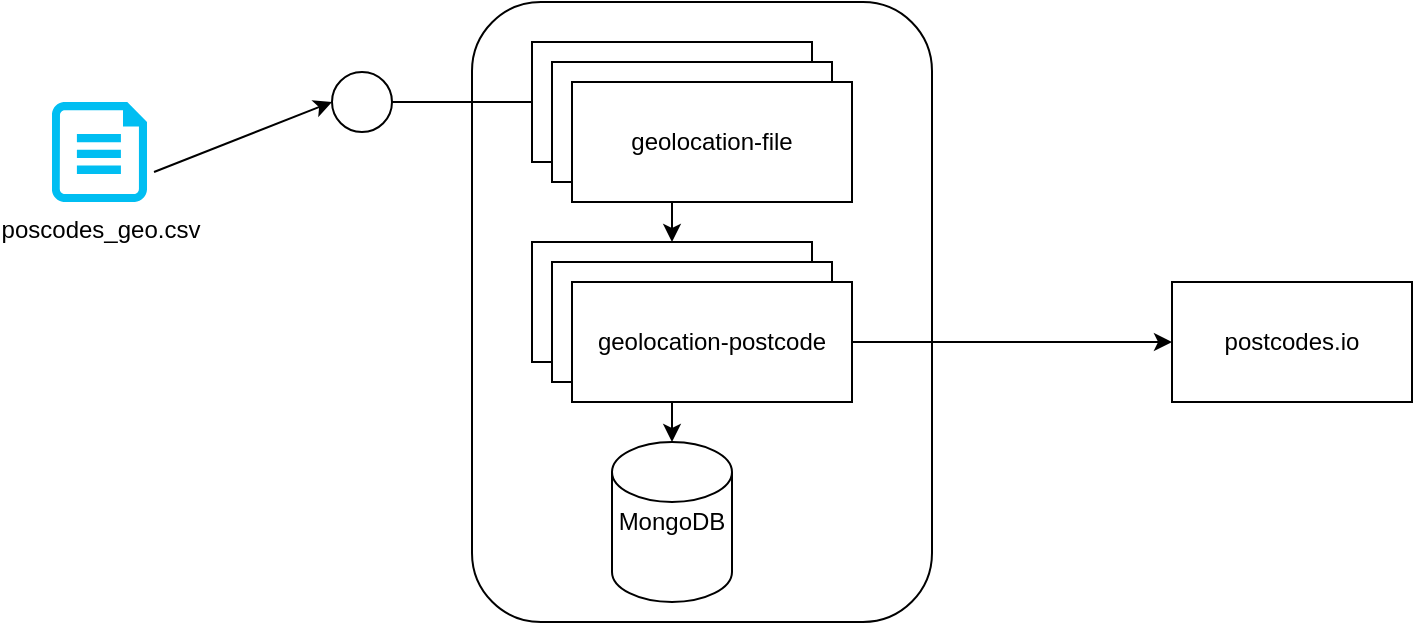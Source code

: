 <mxfile version="13.6.2" type="device"><diagram id="gZwtpg9cR0LmYKOi16yj" name="Page-1"><mxGraphModel dx="1106" dy="680" grid="1" gridSize="10" guides="1" tooltips="1" connect="1" arrows="1" fold="1" page="1" pageScale="1" pageWidth="850" pageHeight="1100" math="0" shadow="0"><root><mxCell id="0"/><mxCell id="1" parent="0"/><mxCell id="GiQ3OcjkplDXWfiNzVJL-1" value="​poscodes_geo.csv" style="verticalLabelPosition=bottom;html=1;verticalAlign=top;align=center;strokeColor=none;fillColor=#00BEF2;shape=mxgraph.azure.cloud_services_configuration_file;pointerEvents=1;" vertex="1" parent="1"><mxGeometry x="70" y="180" width="47.5" height="50" as="geometry"/></mxCell><mxCell id="GiQ3OcjkplDXWfiNzVJL-2" value="" style="rounded=1;whiteSpace=wrap;html=1;" vertex="1" parent="1"><mxGeometry x="280" y="130" width="230" height="310" as="geometry"/></mxCell><mxCell id="GiQ3OcjkplDXWfiNzVJL-11" value="" style="edgeStyle=orthogonalEdgeStyle;rounded=0;orthogonalLoop=1;jettySize=auto;html=1;" edge="1" parent="1" source="GiQ3OcjkplDXWfiNzVJL-3" target="GiQ3OcjkplDXWfiNzVJL-4"><mxGeometry relative="1" as="geometry"/></mxCell><mxCell id="GiQ3OcjkplDXWfiNzVJL-3" value="geolocation-file" style="rounded=0;whiteSpace=wrap;html=1;" vertex="1" parent="1"><mxGeometry x="310" y="150" width="140" height="60" as="geometry"/></mxCell><mxCell id="GiQ3OcjkplDXWfiNzVJL-4" value="geolocation-postcode" style="rounded=0;whiteSpace=wrap;html=1;" vertex="1" parent="1"><mxGeometry x="310" y="250" width="140" height="60" as="geometry"/></mxCell><mxCell id="GiQ3OcjkplDXWfiNzVJL-5" value="" style="ellipse;whiteSpace=wrap;html=1;aspect=fixed;" vertex="1" parent="1"><mxGeometry x="210" y="165" width="30" height="30" as="geometry"/></mxCell><mxCell id="GiQ3OcjkplDXWfiNzVJL-6" value="" style="endArrow=none;html=1;entryX=0;entryY=0.5;entryDx=0;entryDy=0;exitX=1;exitY=0.5;exitDx=0;exitDy=0;" edge="1" parent="1" source="GiQ3OcjkplDXWfiNzVJL-5" target="GiQ3OcjkplDXWfiNzVJL-3"><mxGeometry width="50" height="50" relative="1" as="geometry"><mxPoint x="400" y="370" as="sourcePoint"/><mxPoint x="450" y="320" as="targetPoint"/></mxGeometry></mxCell><mxCell id="GiQ3OcjkplDXWfiNzVJL-7" value="" style="endArrow=classic;html=1;exitX=1.074;exitY=0.7;exitDx=0;exitDy=0;exitPerimeter=0;entryX=0;entryY=0.5;entryDx=0;entryDy=0;" edge="1" parent="1" source="GiQ3OcjkplDXWfiNzVJL-1" target="GiQ3OcjkplDXWfiNzVJL-5"><mxGeometry width="50" height="50" relative="1" as="geometry"><mxPoint x="400" y="370" as="sourcePoint"/><mxPoint x="450" y="320" as="targetPoint"/></mxGeometry></mxCell><mxCell id="GiQ3OcjkplDXWfiNzVJL-8" value="MongoDB" style="shape=cylinder2;whiteSpace=wrap;html=1;boundedLbl=1;backgroundOutline=1;size=15;" vertex="1" parent="1"><mxGeometry x="350" y="350" width="60" height="80" as="geometry"/></mxCell><mxCell id="GiQ3OcjkplDXWfiNzVJL-10" value="" style="endArrow=classic;html=1;exitX=0.5;exitY=1;exitDx=0;exitDy=0;" edge="1" parent="1" source="GiQ3OcjkplDXWfiNzVJL-4" target="GiQ3OcjkplDXWfiNzVJL-8"><mxGeometry width="50" height="50" relative="1" as="geometry"><mxPoint x="400" y="370" as="sourcePoint"/><mxPoint x="450" y="320" as="targetPoint"/></mxGeometry></mxCell><mxCell id="GiQ3OcjkplDXWfiNzVJL-12" value="geolocation-postcode" style="rounded=0;whiteSpace=wrap;html=1;" vertex="1" parent="1"><mxGeometry x="320" y="260" width="140" height="60" as="geometry"/></mxCell><mxCell id="GiQ3OcjkplDXWfiNzVJL-17" style="edgeStyle=orthogonalEdgeStyle;rounded=0;orthogonalLoop=1;jettySize=auto;html=1;entryX=0;entryY=0.5;entryDx=0;entryDy=0;" edge="1" parent="1" source="GiQ3OcjkplDXWfiNzVJL-13" target="GiQ3OcjkplDXWfiNzVJL-16"><mxGeometry relative="1" as="geometry"/></mxCell><mxCell id="GiQ3OcjkplDXWfiNzVJL-13" value="geolocation-postcode" style="rounded=0;whiteSpace=wrap;html=1;" vertex="1" parent="1"><mxGeometry x="330" y="270" width="140" height="60" as="geometry"/></mxCell><mxCell id="GiQ3OcjkplDXWfiNzVJL-14" value="geolocation-file" style="rounded=0;whiteSpace=wrap;html=1;" vertex="1" parent="1"><mxGeometry x="320" y="160" width="140" height="60" as="geometry"/></mxCell><mxCell id="GiQ3OcjkplDXWfiNzVJL-15" value="geolocation-file" style="rounded=0;whiteSpace=wrap;html=1;" vertex="1" parent="1"><mxGeometry x="330" y="170" width="140" height="60" as="geometry"/></mxCell><mxCell id="GiQ3OcjkplDXWfiNzVJL-16" value="postcodes.io" style="rounded=0;whiteSpace=wrap;html=1;" vertex="1" parent="1"><mxGeometry x="630" y="270" width="120" height="60" as="geometry"/></mxCell></root></mxGraphModel></diagram></mxfile>